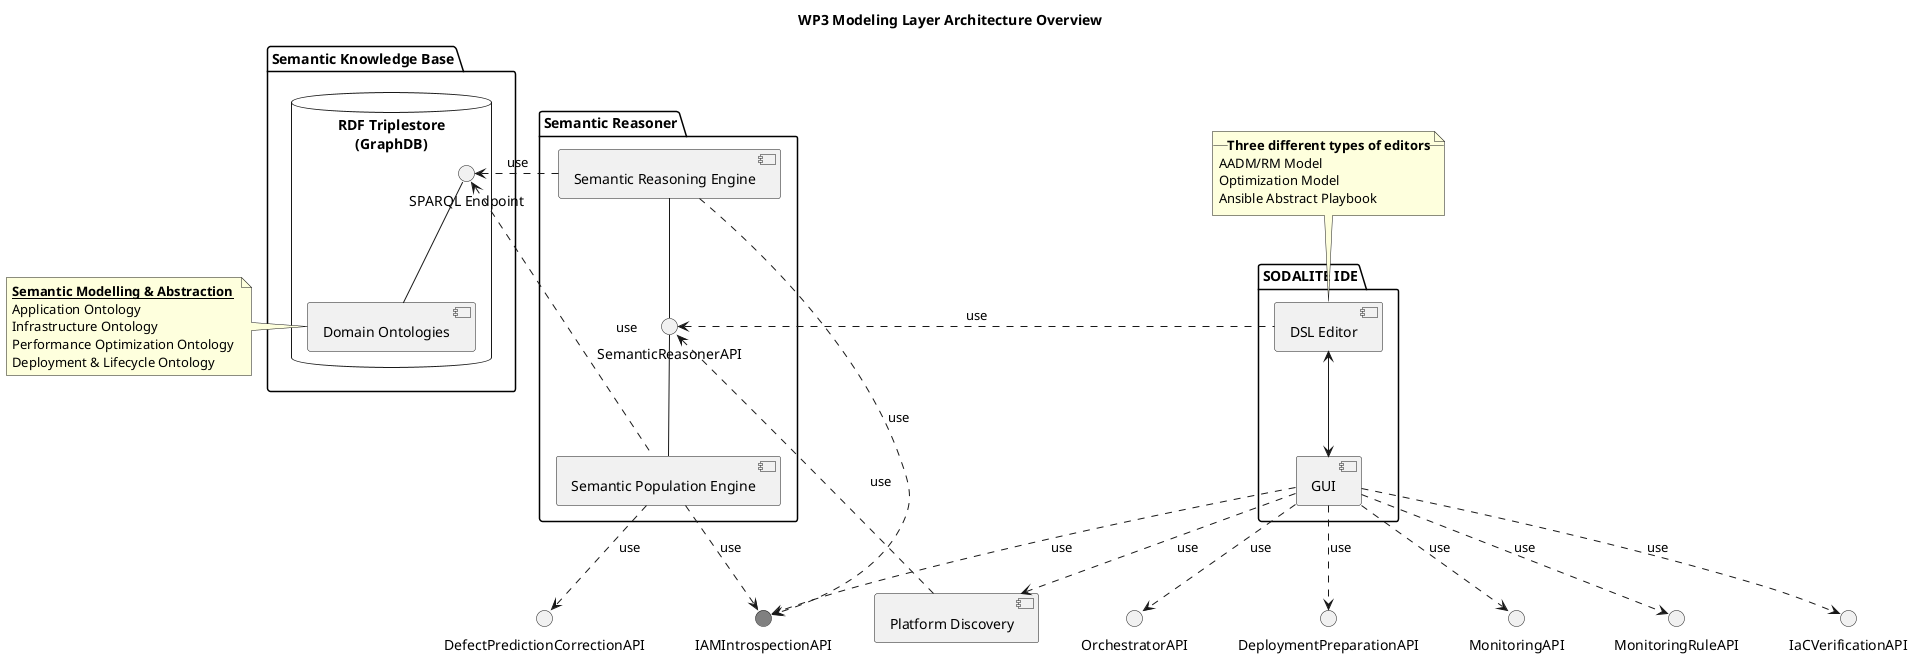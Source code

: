 @startuml

title WP3 Modeling Layer Architecture Overview

interface "IAMIntrospectionAPI" as AAUAPI #808080 
interface "DeploymentPreparationAPI" as deploymentPreparationAPI
interface "DefectPredictionCorrectionAPI" as correctionAPI
interface "MonitoringAPI" as monitoringAPI
interface "MonitoringRuleAPI" as monitoringRuleAPI
interface "IaCVerificationAPI" as iacverificationAPI
interface "OrchestratorAPI" as orchestratorAPI

component "Platform Discovery" as PDS 
package "SODALITE IDE" as IDE {
    component [DSL Editor] as ideDSLeditor
    component [GUI] as ideGUI
}

note top of [ideDSLeditor]
 __**Three different types of editors**__
 AADM/RM Model
 Optimization Model
 Ansible Abstract Playbook
end note

package "Semantic Reasoner" as res {
    interface "SemanticReasonerAPI" as resAPI
    component [Semantic Population Engine] as resPopulationEngine
    component [Semantic Reasoning Engine] as resReasoningEngine
}

package "Semantic Knowledge Base" as repo {
    database "RDF Triplestore\n(GraphDB)" as triplestore {
        interface "SPARQL Endpoint" as repoEndpoint
        component [Domain Ontologies] as repoOntologies
    }
}

note left of repoOntologies
   __**Semantic Modelling & Abstraction**__ 
   Application Ontology
   Infrastructure Ontology
   Performance Optimization Ontology
   Deployment & Lifecycle Ontology
end note

ideGUI ..> PDS : use
PDS ..> resAPI : use
resAPI -down- resPopulationEngine
resAPI -up- resReasoningEngine
ideDSLeditor .left.> resAPI: use
ideDSLeditor <-down-> ideGUI
repoOntologies -up- repoEndpoint
resPopulationEngine .left.> repoEndpoint: use
resReasoningEngine .left.> repoEndpoint: use
resReasoningEngine ..> AAUAPI: use
resPopulationEngine ..> correctionAPI: use
resPopulationEngine ..> AAUAPI: use
ideGUI ..> deploymentPreparationAPI : use
ideGUI ..> monitoringAPI : use
ideGUI ..> monitoringRuleAPI : use
ideGUI ..> iacverificationAPI : use
ideGUI ..> orchestratorAPI : use
ideGUI ..> AAUAPI: use


@enduml